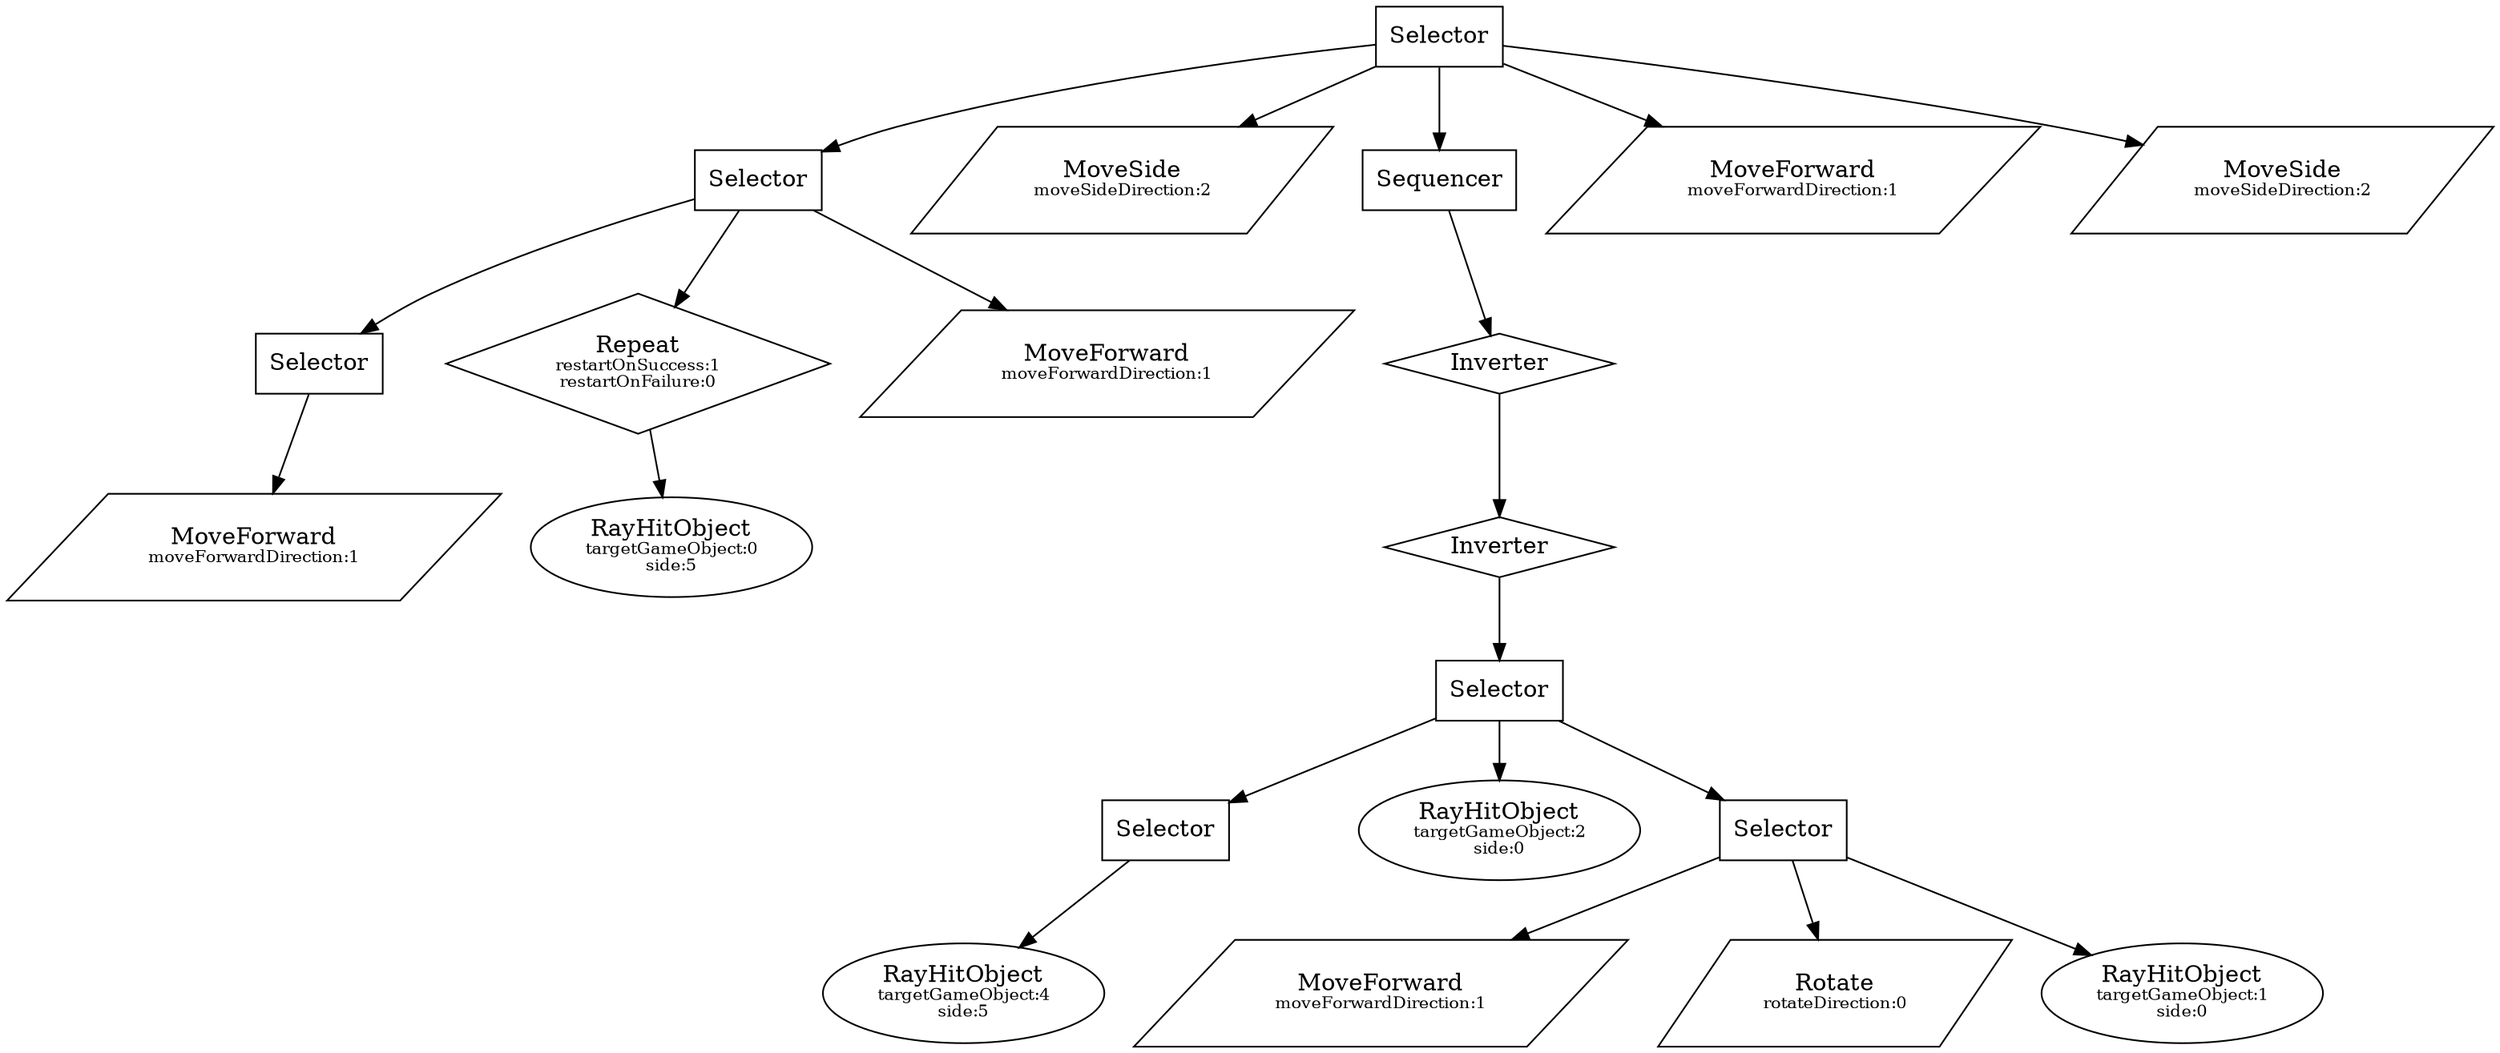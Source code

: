 digraph G {323093 [label="Selector", shape=polygon]
323094 [label="Selector", shape=polygon]
323095 [label="Selector", shape=polygon]
323096[label=<MoveForward<BR /><FONT POINT-SIZE="10">moveForwardDirection:1<BR /></FONT>>, shape=parallelogram]
323097[label=<Repeat<BR /><FONT POINT-SIZE="10">restartOnSuccess:1<BR />restartOnFailure:0<BR /></FONT>>, shape=diamond]
323098[label=<RayHitObject<BR /><FONT POINT-SIZE="10">targetGameObject:0<BR />side:5<BR /></FONT>>, shape=ellipse]
323099[label=<MoveForward<BR /><FONT POINT-SIZE="10">moveForwardDirection:1<BR /></FONT>>, shape=parallelogram]
323100[label=<MoveSide<BR /><FONT POINT-SIZE="10">moveSideDirection:2<BR /></FONT>>, shape=parallelogram]
323101 [label="Sequencer", shape=polygon]
323102 [label="Inverter", shape=diamond]
323103 [label="Inverter", shape=diamond]
323104 [label="Selector", shape=polygon]
323105 [label="Selector", shape=polygon]
323106[label=<RayHitObject<BR /><FONT POINT-SIZE="10">targetGameObject:4<BR />side:5<BR /></FONT>>, shape=ellipse]
323107[label=<RayHitObject<BR /><FONT POINT-SIZE="10">targetGameObject:2<BR />side:0<BR /></FONT>>, shape=ellipse]
323108 [label="Selector", shape=polygon]
323070[label=<MoveForward<BR /><FONT POINT-SIZE="10">moveForwardDirection:1<BR /></FONT>>, shape=parallelogram]
323110[label=<Rotate<BR /><FONT POINT-SIZE="10">rotateDirection:0<BR /></FONT>>, shape=parallelogram]
323111[label=<RayHitObject<BR /><FONT POINT-SIZE="10">targetGameObject:1<BR />side:0<BR /></FONT>>, shape=ellipse]
323112[label=<MoveForward<BR /><FONT POINT-SIZE="10">moveForwardDirection:1<BR /></FONT>>, shape=parallelogram]
323113[label=<MoveSide<BR /><FONT POINT-SIZE="10">moveSideDirection:2<BR /></FONT>>, shape=parallelogram]
323093 -> 323094
323094 -> 323095
323095 -> 323096
323094 -> 323097
323097 -> 323098
323094 -> 323099
323093 -> 323100
323093 -> 323101
323101 -> 323102
323102 -> 323103
323103 -> 323104
323104 -> 323105
323105 -> 323106
323104 -> 323107
323104 -> 323108
323108 -> 323070
323108 -> 323110
323108 -> 323111
323093 -> 323112
323093 -> 323113

}
